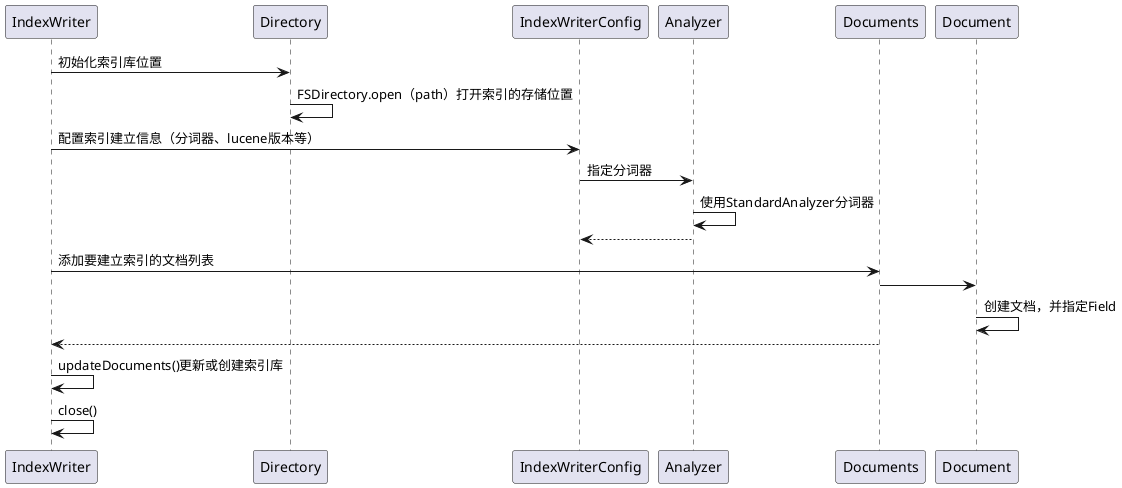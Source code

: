 @startuml

IndexWriter -> Directory:初始化索引库位置
Directory -> Directory: FSDirectory.open（path）打开索引的存储位置

IndexWriter -> IndexWriterConfig: 配置索引建立信息（分词器、lucene版本等）
IndexWriterConfig -> Analyzer: 指定分词器
Analyzer -> Analyzer: 使用StandardAnalyzer分词器
IndexWriterConfig <-- Analyzer

IndexWriter -> Documents: 添加要建立索引的文档列表
Documents -> Document:
Document -> Document: 创建文档，并指定Field
IndexWriter <-- Documents
IndexWriter -> IndexWriter: updateDocuments()更新或创建索引库
IndexWriter -> IndexWriter: close()
@enduml